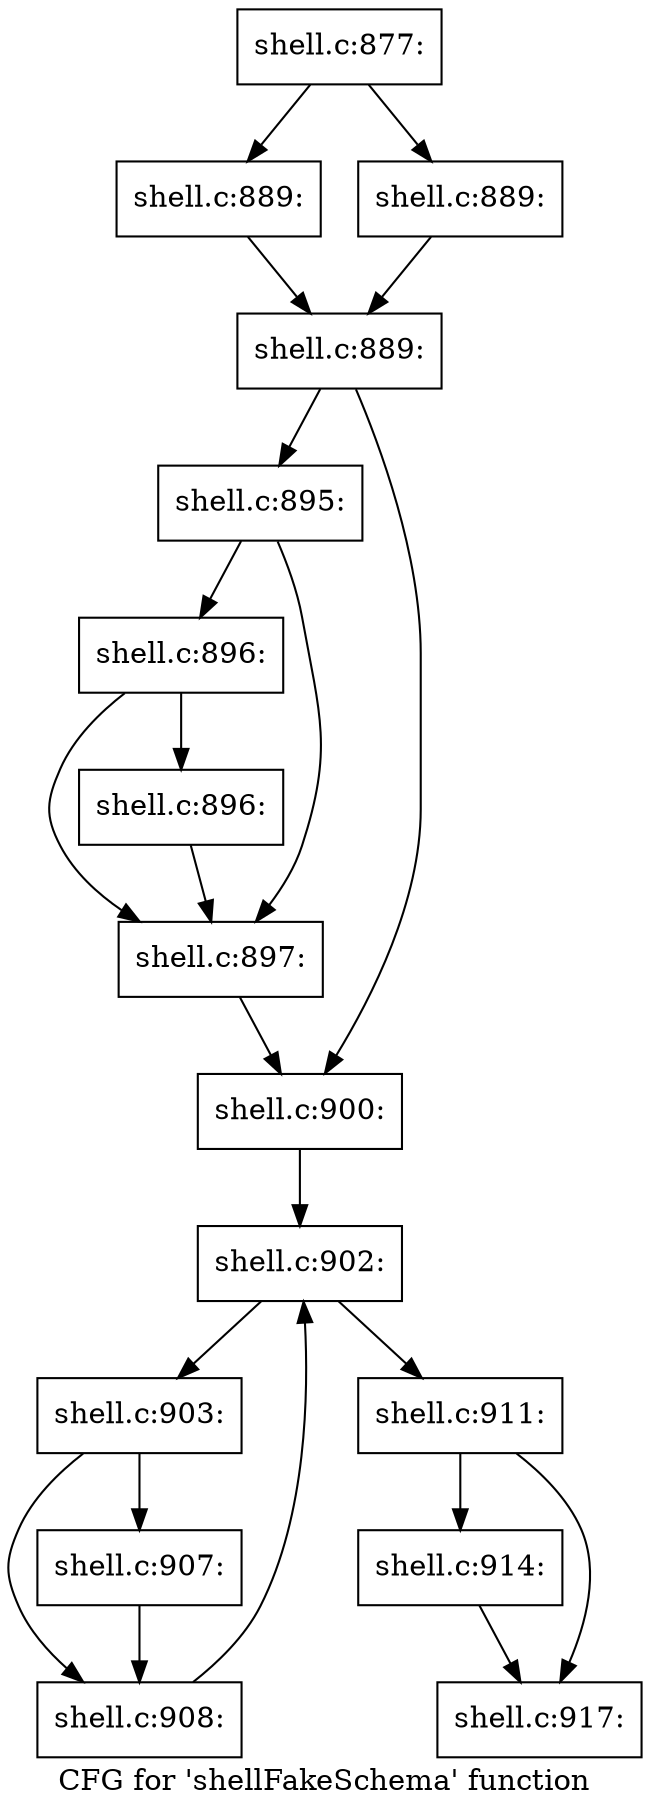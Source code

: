 digraph "CFG for 'shellFakeSchema' function" {
	label="CFG for 'shellFakeSchema' function";

	Node0x560276dda430 [shape=record,label="{shell.c:877:}"];
	Node0x560276dda430 -> Node0x560276ddd410;
	Node0x560276dda430 -> Node0x560276ddd460;
	Node0x560276ddd410 [shape=record,label="{shell.c:889:}"];
	Node0x560276ddd410 -> Node0x560276ddd4b0;
	Node0x560276ddd460 [shape=record,label="{shell.c:889:}"];
	Node0x560276ddd460 -> Node0x560276ddd4b0;
	Node0x560276ddd4b0 [shape=record,label="{shell.c:889:}"];
	Node0x560276ddd4b0 -> Node0x5602761af4c0;
	Node0x560276ddd4b0 -> Node0x560276dddef0;
	Node0x5602761af4c0 [shape=record,label="{shell.c:895:}"];
	Node0x5602761af4c0 -> Node0x560276ddee70;
	Node0x5602761af4c0 -> Node0x560276ddee20;
	Node0x560276ddee70 [shape=record,label="{shell.c:896:}"];
	Node0x560276ddee70 -> Node0x560276ddedd0;
	Node0x560276ddee70 -> Node0x560276ddee20;
	Node0x560276ddedd0 [shape=record,label="{shell.c:896:}"];
	Node0x560276ddedd0 -> Node0x560276ddee20;
	Node0x560276ddee20 [shape=record,label="{shell.c:897:}"];
	Node0x560276ddee20 -> Node0x560276dddef0;
	Node0x560276dddef0 [shape=record,label="{shell.c:900:}"];
	Node0x560276dddef0 -> Node0x56027608ff80;
	Node0x56027608ff80 [shape=record,label="{shell.c:902:}"];
	Node0x56027608ff80 -> Node0x560276de1500;
	Node0x56027608ff80 -> Node0x560276de0920;
	Node0x560276de1500 [shape=record,label="{shell.c:903:}"];
	Node0x560276de1500 -> Node0x560276de1fd0;
	Node0x560276de1500 -> Node0x560276de2020;
	Node0x560276de1fd0 [shape=record,label="{shell.c:907:}"];
	Node0x560276de1fd0 -> Node0x560276de2020;
	Node0x560276de2020 [shape=record,label="{shell.c:908:}"];
	Node0x560276de2020 -> Node0x56027608ff80;
	Node0x560276de0920 [shape=record,label="{shell.c:911:}"];
	Node0x560276de0920 -> Node0x560276de2ed0;
	Node0x560276de0920 -> Node0x560276de2f20;
	Node0x560276de2ed0 [shape=record,label="{shell.c:914:}"];
	Node0x560276de2ed0 -> Node0x560276de2f20;
	Node0x560276de2f20 [shape=record,label="{shell.c:917:}"];
}

